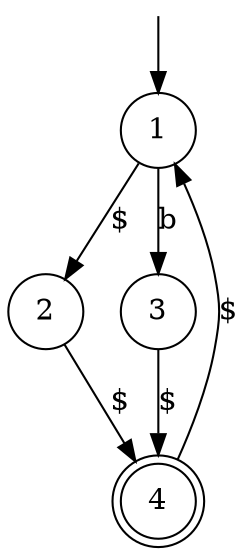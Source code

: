 digraph G {
	node [shape = point, color=white, fontcolor=white]; start;
	node [shape = circle, color=black, fontcolor=black]; 1; 2; 3;
	node [shape = doublecircle, color=black, fontcolor=black]; 4;
	start -> 1 [label=""];
	1 -> 2 [label="$"];
	2 -> 4 [label="$"];
	1 -> 3 [label="b"];	
	3 -> 4 [label="$"];
	4 -> 1 [label="$"];
}